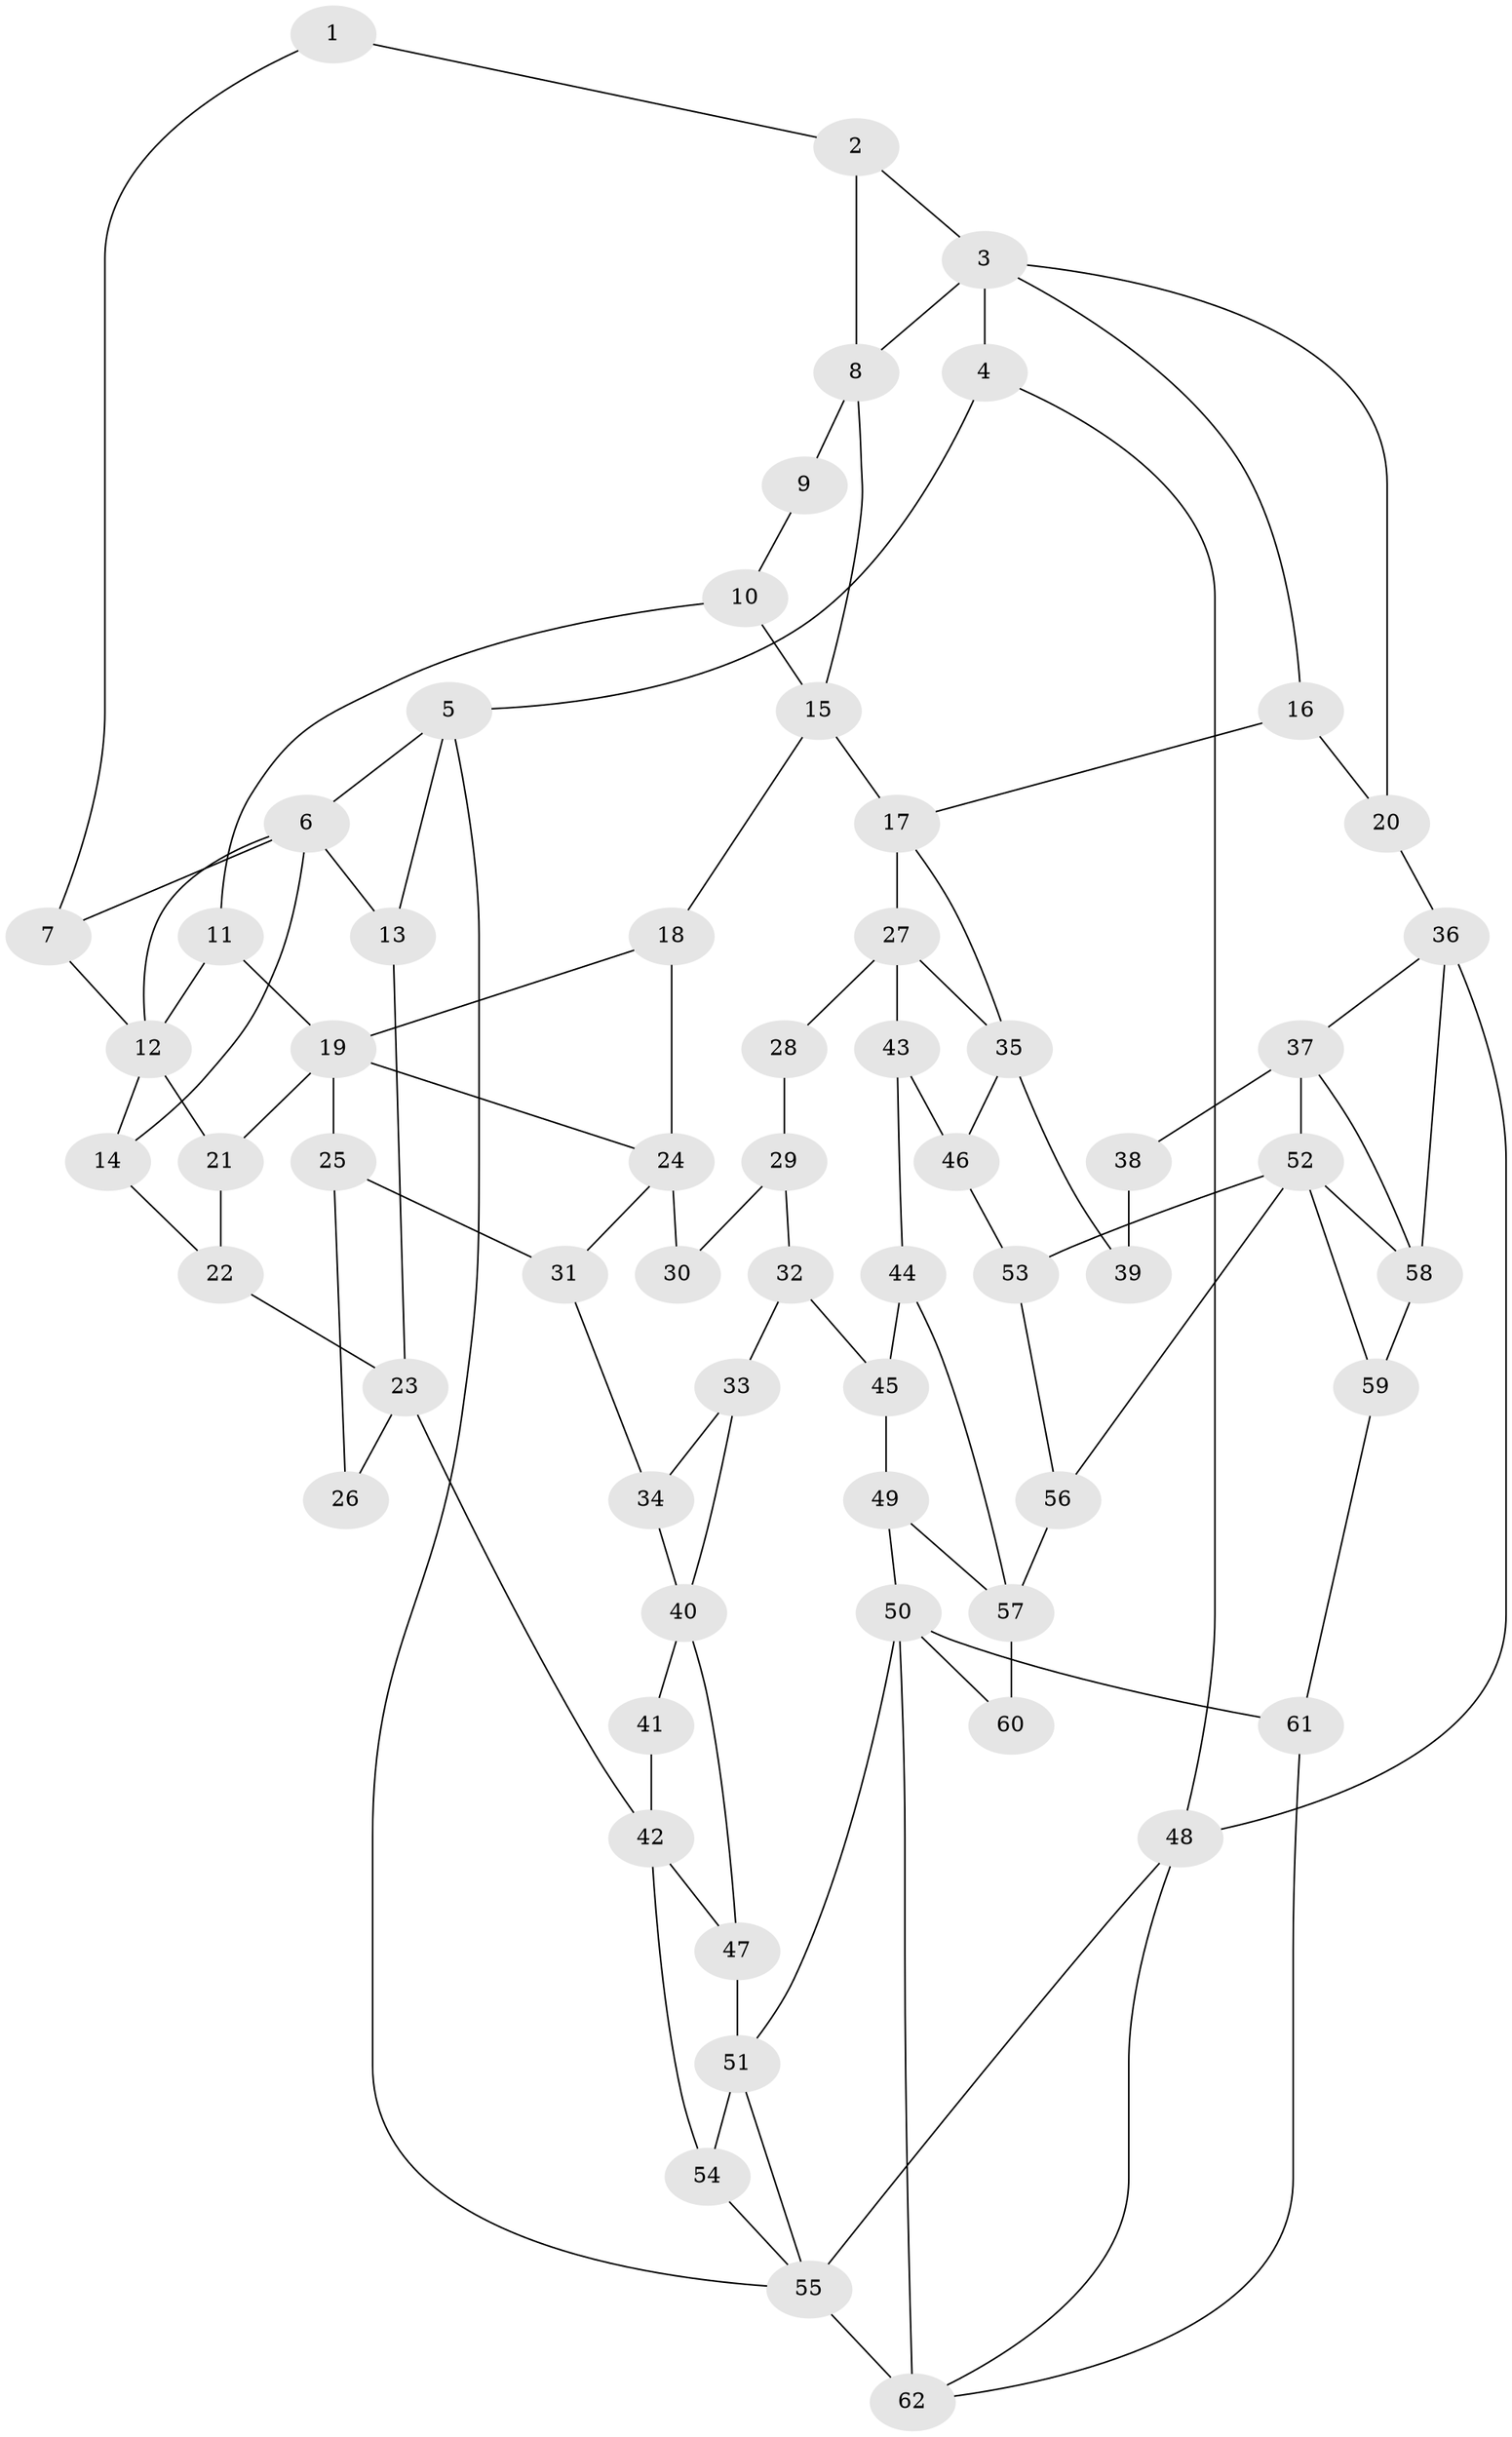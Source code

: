 // original degree distribution, {3: 0.016260162601626018, 4: 0.23577235772357724, 6: 0.21138211382113822, 5: 0.5365853658536586}
// Generated by graph-tools (version 1.1) at 2025/38/03/09/25 02:38:55]
// undirected, 62 vertices, 104 edges
graph export_dot {
graph [start="1"]
  node [color=gray90,style=filled];
  1;
  2;
  3;
  4;
  5;
  6;
  7;
  8;
  9;
  10;
  11;
  12;
  13;
  14;
  15;
  16;
  17;
  18;
  19;
  20;
  21;
  22;
  23;
  24;
  25;
  26;
  27;
  28;
  29;
  30;
  31;
  32;
  33;
  34;
  35;
  36;
  37;
  38;
  39;
  40;
  41;
  42;
  43;
  44;
  45;
  46;
  47;
  48;
  49;
  50;
  51;
  52;
  53;
  54;
  55;
  56;
  57;
  58;
  59;
  60;
  61;
  62;
  1 -- 2 [weight=1.0];
  1 -- 7 [weight=1.0];
  2 -- 3 [weight=1.0];
  2 -- 8 [weight=1.0];
  3 -- 4 [weight=2.0];
  3 -- 8 [weight=1.0];
  3 -- 16 [weight=1.0];
  3 -- 20 [weight=1.0];
  4 -- 5 [weight=1.0];
  4 -- 48 [weight=1.0];
  5 -- 6 [weight=1.0];
  5 -- 13 [weight=1.0];
  5 -- 55 [weight=1.0];
  6 -- 7 [weight=1.0];
  6 -- 12 [weight=1.0];
  6 -- 13 [weight=1.0];
  6 -- 14 [weight=1.0];
  7 -- 12 [weight=1.0];
  8 -- 9 [weight=2.0];
  8 -- 15 [weight=1.0];
  9 -- 10 [weight=1.0];
  10 -- 11 [weight=1.0];
  10 -- 15 [weight=1.0];
  11 -- 12 [weight=2.0];
  11 -- 19 [weight=1.0];
  12 -- 14 [weight=1.0];
  12 -- 21 [weight=1.0];
  13 -- 23 [weight=1.0];
  14 -- 22 [weight=1.0];
  15 -- 17 [weight=2.0];
  15 -- 18 [weight=2.0];
  16 -- 17 [weight=1.0];
  16 -- 20 [weight=1.0];
  17 -- 27 [weight=1.0];
  17 -- 35 [weight=1.0];
  18 -- 19 [weight=1.0];
  18 -- 24 [weight=2.0];
  19 -- 21 [weight=1.0];
  19 -- 24 [weight=1.0];
  19 -- 25 [weight=1.0];
  20 -- 36 [weight=1.0];
  21 -- 22 [weight=1.0];
  22 -- 23 [weight=1.0];
  23 -- 26 [weight=2.0];
  23 -- 42 [weight=2.0];
  24 -- 30 [weight=2.0];
  24 -- 31 [weight=1.0];
  25 -- 26 [weight=1.0];
  25 -- 31 [weight=1.0];
  27 -- 28 [weight=2.0];
  27 -- 35 [weight=2.0];
  27 -- 43 [weight=1.0];
  28 -- 29 [weight=1.0];
  29 -- 30 [weight=1.0];
  29 -- 32 [weight=1.0];
  31 -- 34 [weight=1.0];
  32 -- 33 [weight=1.0];
  32 -- 45 [weight=1.0];
  33 -- 34 [weight=1.0];
  33 -- 40 [weight=1.0];
  34 -- 40 [weight=1.0];
  35 -- 39 [weight=2.0];
  35 -- 46 [weight=1.0];
  36 -- 37 [weight=1.0];
  36 -- 48 [weight=1.0];
  36 -- 58 [weight=2.0];
  37 -- 38 [weight=2.0];
  37 -- 52 [weight=1.0];
  37 -- 58 [weight=1.0];
  38 -- 39 [weight=1.0];
  40 -- 41 [weight=2.0];
  40 -- 47 [weight=2.0];
  41 -- 42 [weight=1.0];
  42 -- 47 [weight=1.0];
  42 -- 54 [weight=1.0];
  43 -- 44 [weight=1.0];
  43 -- 46 [weight=1.0];
  44 -- 45 [weight=1.0];
  44 -- 57 [weight=1.0];
  45 -- 49 [weight=1.0];
  46 -- 53 [weight=1.0];
  47 -- 51 [weight=2.0];
  48 -- 55 [weight=1.0];
  48 -- 62 [weight=1.0];
  49 -- 50 [weight=1.0];
  49 -- 57 [weight=1.0];
  50 -- 51 [weight=1.0];
  50 -- 60 [weight=1.0];
  50 -- 61 [weight=1.0];
  50 -- 62 [weight=1.0];
  51 -- 54 [weight=1.0];
  51 -- 55 [weight=1.0];
  52 -- 53 [weight=1.0];
  52 -- 56 [weight=1.0];
  52 -- 58 [weight=1.0];
  52 -- 59 [weight=1.0];
  53 -- 56 [weight=1.0];
  54 -- 55 [weight=1.0];
  55 -- 62 [weight=2.0];
  56 -- 57 [weight=2.0];
  57 -- 60 [weight=2.0];
  58 -- 59 [weight=2.0];
  59 -- 61 [weight=1.0];
  61 -- 62 [weight=1.0];
}
